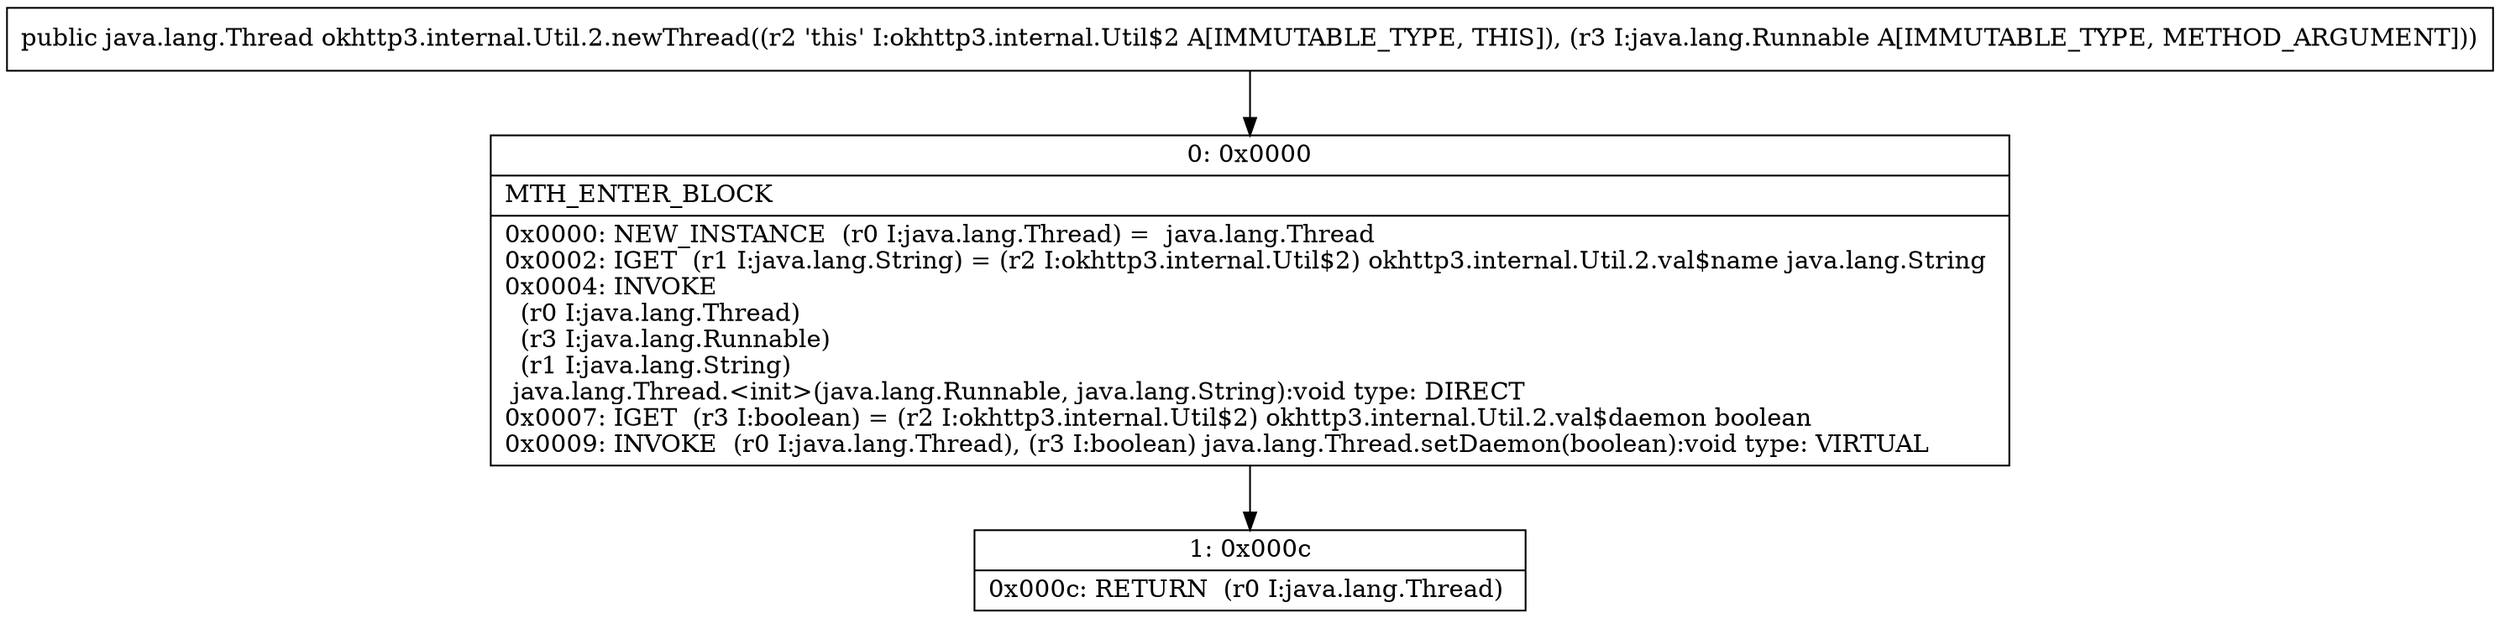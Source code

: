 digraph "CFG forokhttp3.internal.Util.2.newThread(Ljava\/lang\/Runnable;)Ljava\/lang\/Thread;" {
Node_0 [shape=record,label="{0\:\ 0x0000|MTH_ENTER_BLOCK\l|0x0000: NEW_INSTANCE  (r0 I:java.lang.Thread) =  java.lang.Thread \l0x0002: IGET  (r1 I:java.lang.String) = (r2 I:okhttp3.internal.Util$2) okhttp3.internal.Util.2.val$name java.lang.String \l0x0004: INVOKE  \l  (r0 I:java.lang.Thread)\l  (r3 I:java.lang.Runnable)\l  (r1 I:java.lang.String)\l java.lang.Thread.\<init\>(java.lang.Runnable, java.lang.String):void type: DIRECT \l0x0007: IGET  (r3 I:boolean) = (r2 I:okhttp3.internal.Util$2) okhttp3.internal.Util.2.val$daemon boolean \l0x0009: INVOKE  (r0 I:java.lang.Thread), (r3 I:boolean) java.lang.Thread.setDaemon(boolean):void type: VIRTUAL \l}"];
Node_1 [shape=record,label="{1\:\ 0x000c|0x000c: RETURN  (r0 I:java.lang.Thread) \l}"];
MethodNode[shape=record,label="{public java.lang.Thread okhttp3.internal.Util.2.newThread((r2 'this' I:okhttp3.internal.Util$2 A[IMMUTABLE_TYPE, THIS]), (r3 I:java.lang.Runnable A[IMMUTABLE_TYPE, METHOD_ARGUMENT])) }"];
MethodNode -> Node_0;
Node_0 -> Node_1;
}

